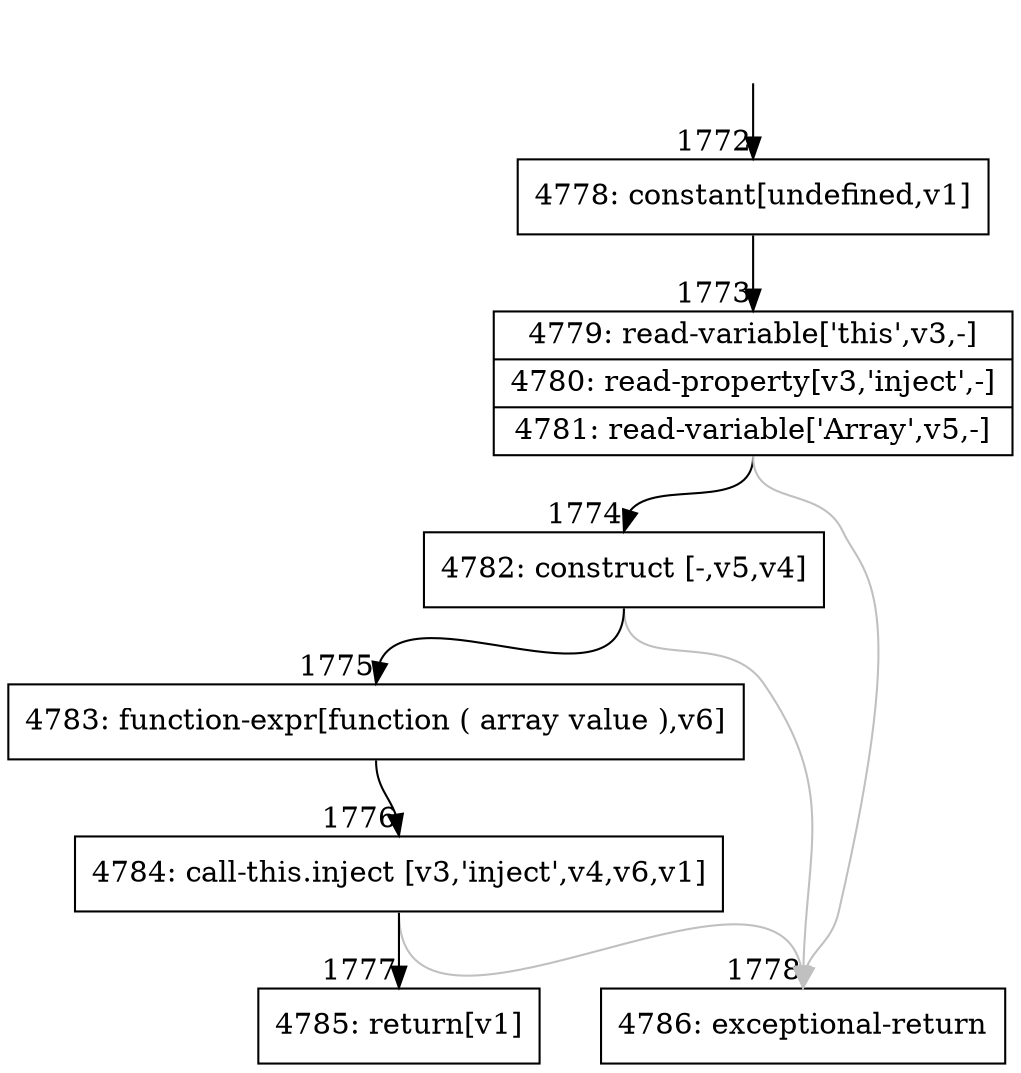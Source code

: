 digraph {
rankdir="TD"
BB_entry161[shape=none,label=""];
BB_entry161 -> BB1772 [tailport=s, headport=n, headlabel="    1772"]
BB1772 [shape=record label="{4778: constant[undefined,v1]}" ] 
BB1772 -> BB1773 [tailport=s, headport=n, headlabel="      1773"]
BB1773 [shape=record label="{4779: read-variable['this',v3,-]|4780: read-property[v3,'inject',-]|4781: read-variable['Array',v5,-]}" ] 
BB1773 -> BB1774 [tailport=s, headport=n, headlabel="      1774"]
BB1773 -> BB1778 [tailport=s, headport=n, color=gray, headlabel="      1778"]
BB1774 [shape=record label="{4782: construct [-,v5,v4]}" ] 
BB1774 -> BB1775 [tailport=s, headport=n, headlabel="      1775"]
BB1774 -> BB1778 [tailport=s, headport=n, color=gray]
BB1775 [shape=record label="{4783: function-expr[function ( array value ),v6]}" ] 
BB1775 -> BB1776 [tailport=s, headport=n, headlabel="      1776"]
BB1776 [shape=record label="{4784: call-this.inject [v3,'inject',v4,v6,v1]}" ] 
BB1776 -> BB1777 [tailport=s, headport=n, headlabel="      1777"]
BB1776 -> BB1778 [tailport=s, headport=n, color=gray]
BB1777 [shape=record label="{4785: return[v1]}" ] 
BB1778 [shape=record label="{4786: exceptional-return}" ] 
//#$~ 1153
}
